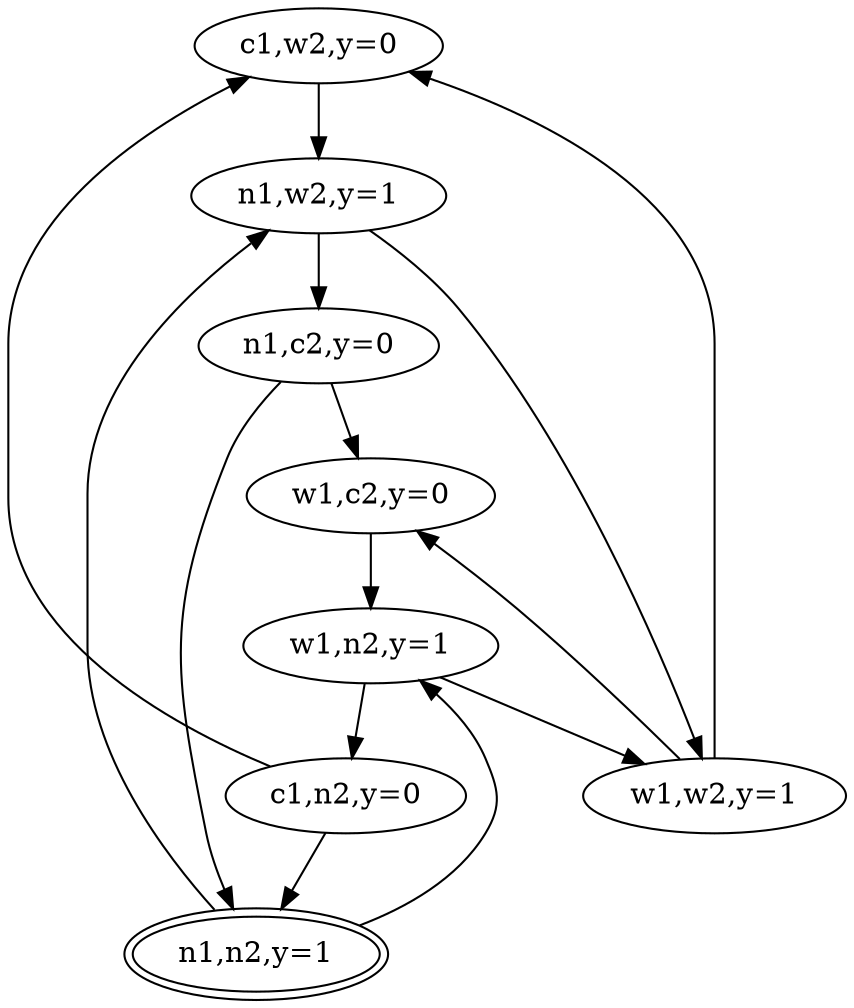 digraph G { 
0[label = "c1,w2,y=0"]
1[label = "n1,c2,y=0"]
2[label = "w1,n2,y=1"]
3[label = "c1,n2,y=0"]
4[label = "w1,c2,y=0"]
5[label = "n1,n2,y=1",peripheries=2]
6[label = "n1,w2,y=1"]
7[label = "w1,w2,y=1"]
5->6
5->2
6->1
6->7
1->5
1->4
2->7
2->3
7->4
7->0
4->2
3->5
3->0
0->6
}